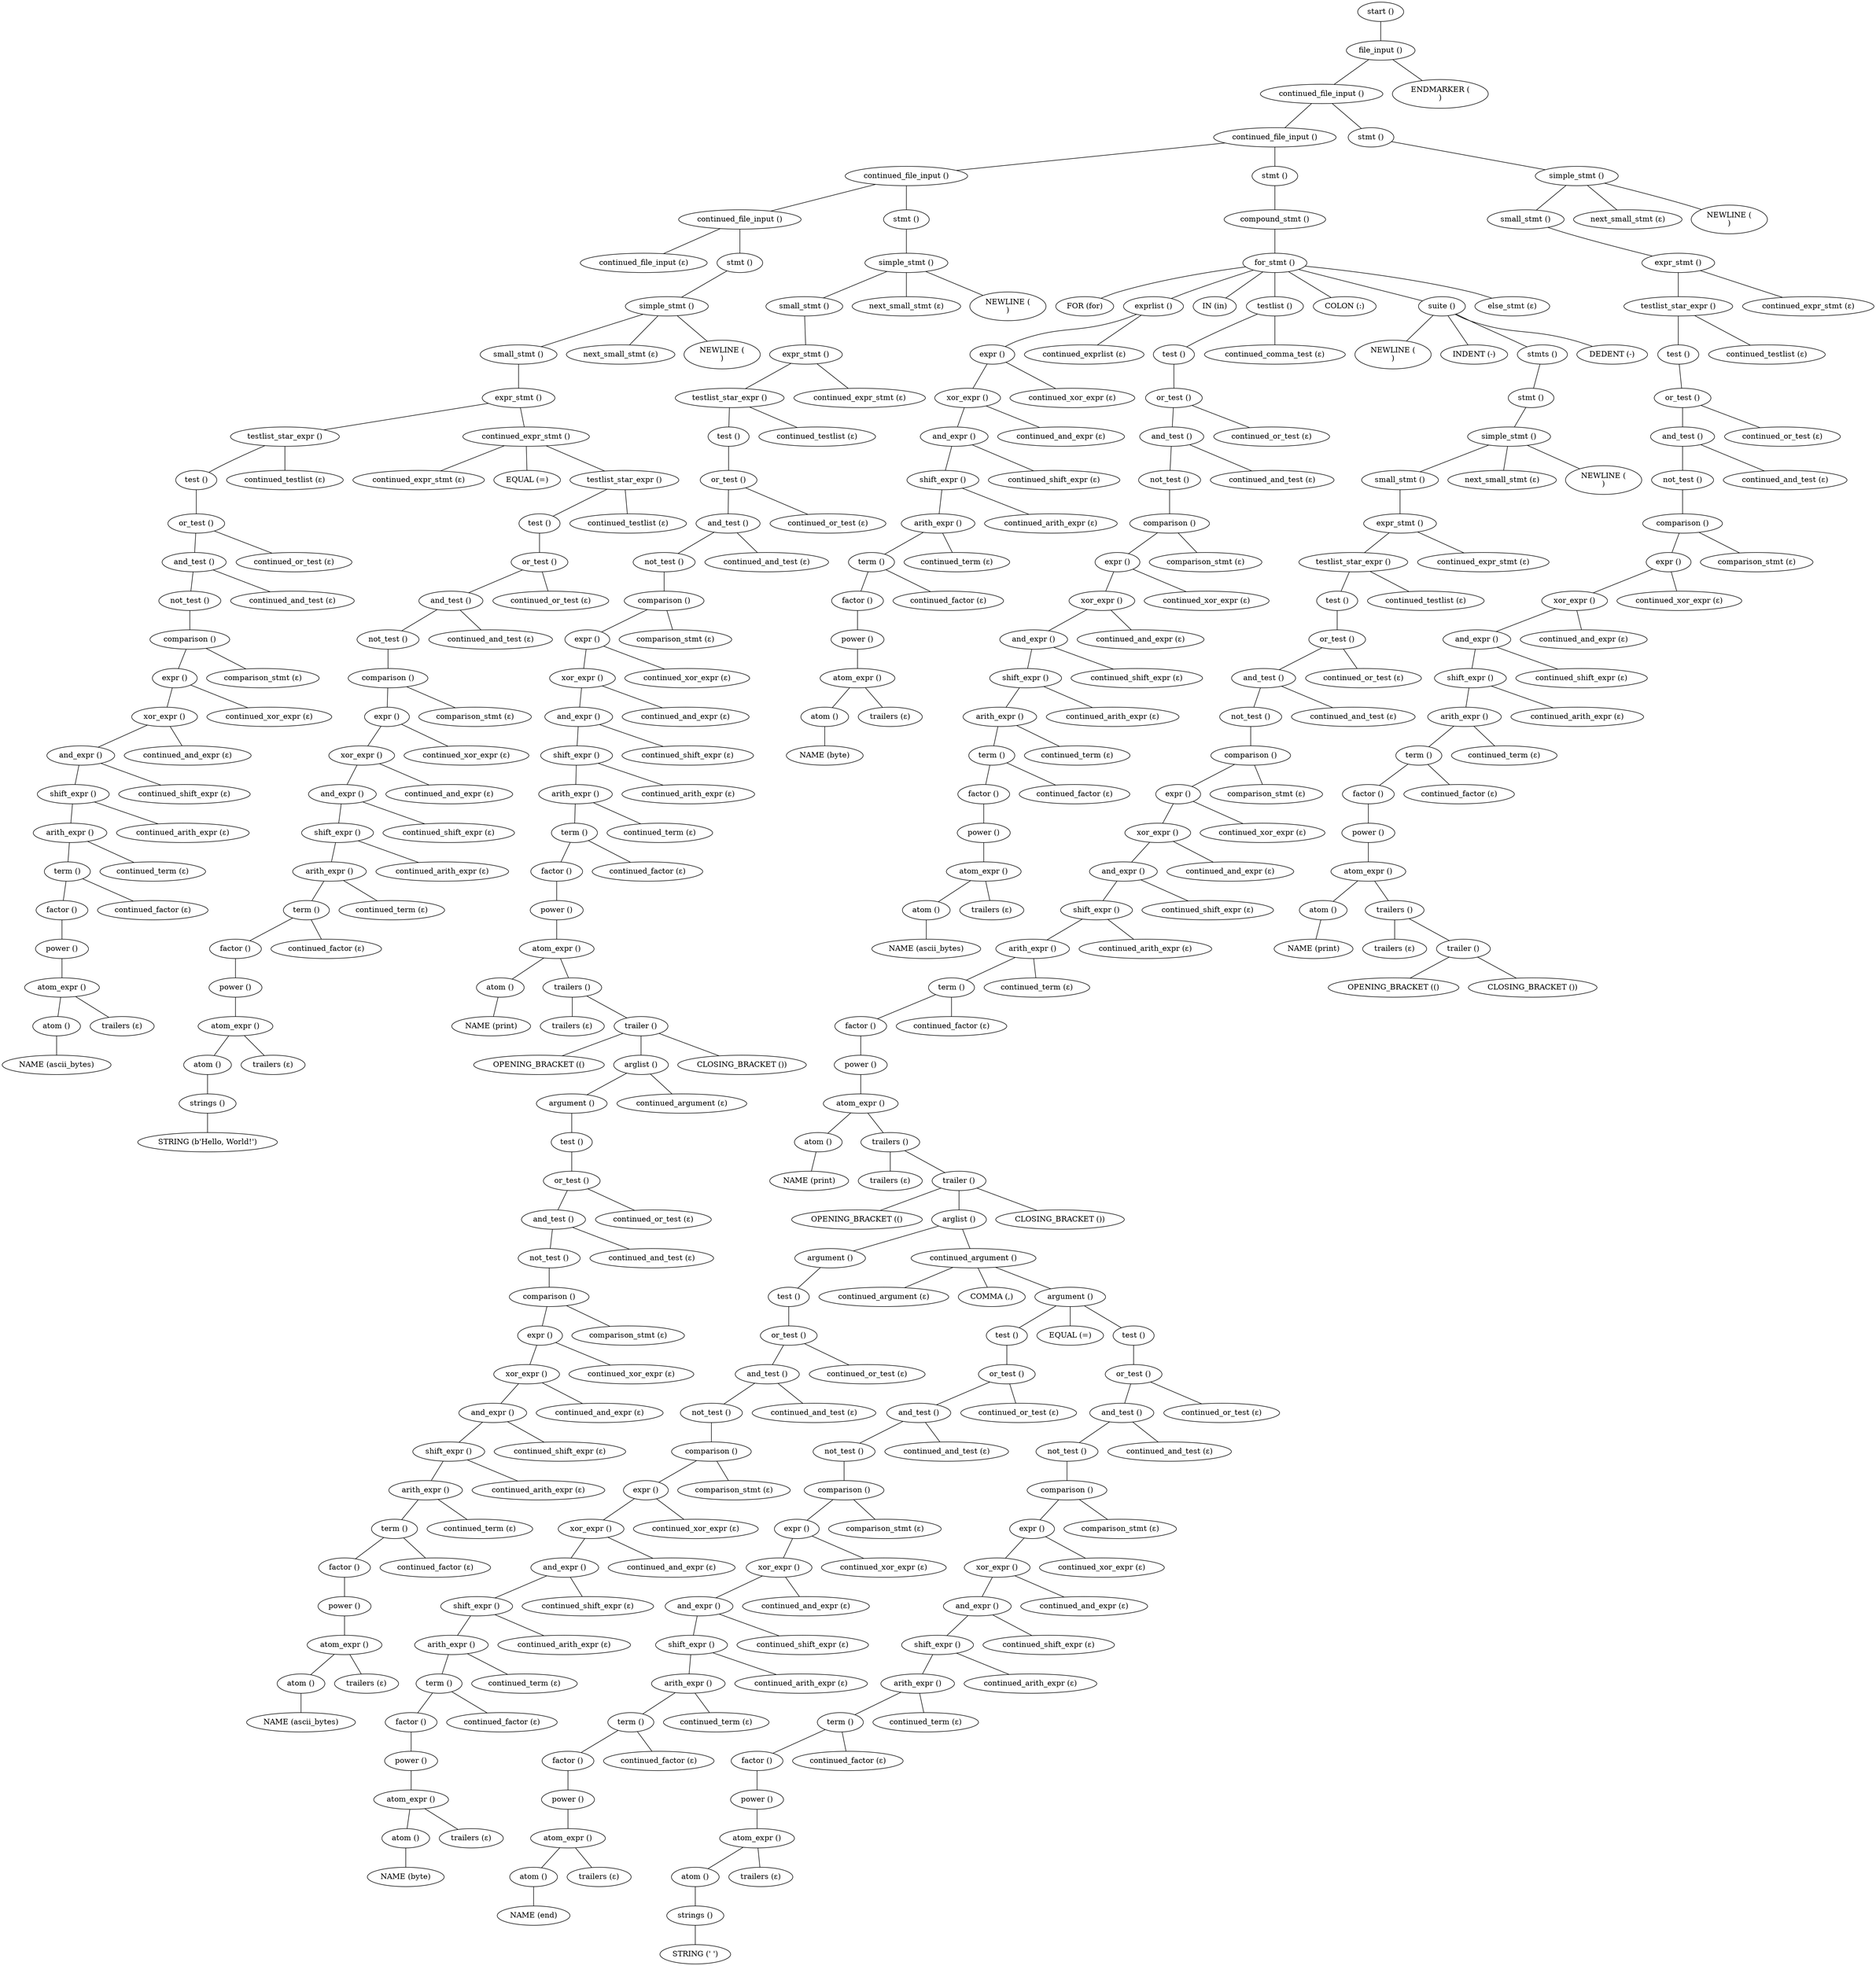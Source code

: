 Graph {
node1 [label="start ()"];
node2 [label="file_input ()"];
node3 [label="continued_file_input ()"];
node4 [label="continued_file_input ()"];
node5 [label="continued_file_input ()"];
node6 [label="continued_file_input ()"];
node7 [label="continued_file_input (ε)"];
node8 [label="stmt ()"];
node9 [label="simple_stmt ()"];
node10 [label="small_stmt ()"];
node11 [label="expr_stmt ()"];
node12 [label="testlist_star_expr ()"];
node13 [label="test ()"];
node14 [label="or_test ()"];
node15 [label="and_test ()"];
node16 [label="not_test ()"];
node17 [label="comparison ()"];
node18 [label="expr ()"];
node19 [label="xor_expr ()"];
node20 [label="and_expr ()"];
node21 [label="shift_expr ()"];
node22 [label="arith_expr ()"];
node23 [label="term ()"];
node24 [label="factor ()"];
node25 [label="power ()"];
node26 [label="atom_expr ()"];
node27 [label="atom ()"];
node28 [label="NAME (ascii_bytes)"];
node29 [label="trailers (ε)"];
node30 [label="continued_factor (ε)"];
node31 [label="continued_term (ε)"];
node32 [label="continued_arith_expr (ε)"];
node33 [label="continued_shift_expr (ε)"];
node34 [label="continued_and_expr (ε)"];
node35 [label="continued_xor_expr (ε)"];
node36 [label="comparison_stmt (ε)"];
node37 [label="continued_and_test (ε)"];
node38 [label="continued_or_test (ε)"];
node39 [label="continued_testlist (ε)"];
node40 [label="continued_expr_stmt ()"];
node41 [label="continued_expr_stmt (ε)"];
node42 [label="EQUAL (=)"];
node43 [label="testlist_star_expr ()"];
node44 [label="test ()"];
node45 [label="or_test ()"];
node46 [label="and_test ()"];
node47 [label="not_test ()"];
node48 [label="comparison ()"];
node49 [label="expr ()"];
node50 [label="xor_expr ()"];
node51 [label="and_expr ()"];
node52 [label="shift_expr ()"];
node53 [label="arith_expr ()"];
node54 [label="term ()"];
node55 [label="factor ()"];
node56 [label="power ()"];
node57 [label="atom_expr ()"];
node58 [label="atom ()"];
node59 [label="strings ()"];
node60 [label="STRING (b'Hello, World!')"];
node61 [label="trailers (ε)"];
node62 [label="continued_factor (ε)"];
node63 [label="continued_term (ε)"];
node64 [label="continued_arith_expr (ε)"];
node65 [label="continued_shift_expr (ε)"];
node66 [label="continued_and_expr (ε)"];
node67 [label="continued_xor_expr (ε)"];
node68 [label="comparison_stmt (ε)"];
node69 [label="continued_and_test (ε)"];
node70 [label="continued_or_test (ε)"];
node71 [label="continued_testlist (ε)"];
node72 [label="next_small_stmt (ε)"];
node73 [label="NEWLINE (
)"];
node74 [label="stmt ()"];
node75 [label="simple_stmt ()"];
node76 [label="small_stmt ()"];
node77 [label="expr_stmt ()"];
node78 [label="testlist_star_expr ()"];
node79 [label="test ()"];
node80 [label="or_test ()"];
node81 [label="and_test ()"];
node82 [label="not_test ()"];
node83 [label="comparison ()"];
node84 [label="expr ()"];
node85 [label="xor_expr ()"];
node86 [label="and_expr ()"];
node87 [label="shift_expr ()"];
node88 [label="arith_expr ()"];
node89 [label="term ()"];
node90 [label="factor ()"];
node91 [label="power ()"];
node92 [label="atom_expr ()"];
node93 [label="atom ()"];
node94 [label="NAME (print)"];
node95 [label="trailers ()"];
node96 [label="trailers (ε)"];
node97 [label="trailer ()"];
node98 [label="OPENING_BRACKET (()"];
node99 [label="arglist ()"];
node100 [label="argument ()"];
node101 [label="test ()"];
node102 [label="or_test ()"];
node103 [label="and_test ()"];
node104 [label="not_test ()"];
node105 [label="comparison ()"];
node106 [label="expr ()"];
node107 [label="xor_expr ()"];
node108 [label="and_expr ()"];
node109 [label="shift_expr ()"];
node110 [label="arith_expr ()"];
node111 [label="term ()"];
node112 [label="factor ()"];
node113 [label="power ()"];
node114 [label="atom_expr ()"];
node115 [label="atom ()"];
node116 [label="NAME (ascii_bytes)"];
node117 [label="trailers (ε)"];
node118 [label="continued_factor (ε)"];
node119 [label="continued_term (ε)"];
node120 [label="continued_arith_expr (ε)"];
node121 [label="continued_shift_expr (ε)"];
node122 [label="continued_and_expr (ε)"];
node123 [label="continued_xor_expr (ε)"];
node124 [label="comparison_stmt (ε)"];
node125 [label="continued_and_test (ε)"];
node126 [label="continued_or_test (ε)"];
node127 [label="continued_argument (ε)"];
node128 [label="CLOSING_BRACKET ())"];
node129 [label="continued_factor (ε)"];
node130 [label="continued_term (ε)"];
node131 [label="continued_arith_expr (ε)"];
node132 [label="continued_shift_expr (ε)"];
node133 [label="continued_and_expr (ε)"];
node134 [label="continued_xor_expr (ε)"];
node135 [label="comparison_stmt (ε)"];
node136 [label="continued_and_test (ε)"];
node137 [label="continued_or_test (ε)"];
node138 [label="continued_testlist (ε)"];
node139 [label="continued_expr_stmt (ε)"];
node140 [label="next_small_stmt (ε)"];
node141 [label="NEWLINE (
)"];
node142 [label="stmt ()"];
node143 [label="compound_stmt ()"];
node144 [label="for_stmt ()"];
node145 [label="FOR (for)"];
node146 [label="exprlist ()"];
node147 [label="expr ()"];
node148 [label="xor_expr ()"];
node149 [label="and_expr ()"];
node150 [label="shift_expr ()"];
node151 [label="arith_expr ()"];
node152 [label="term ()"];
node153 [label="factor ()"];
node154 [label="power ()"];
node155 [label="atom_expr ()"];
node156 [label="atom ()"];
node157 [label="NAME (byte)"];
node158 [label="trailers (ε)"];
node159 [label="continued_factor (ε)"];
node160 [label="continued_term (ε)"];
node161 [label="continued_arith_expr (ε)"];
node162 [label="continued_shift_expr (ε)"];
node163 [label="continued_and_expr (ε)"];
node164 [label="continued_xor_expr (ε)"];
node165 [label="continued_exprlist (ε)"];
node166 [label="IN (in)"];
node167 [label="testlist ()"];
node168 [label="test ()"];
node169 [label="or_test ()"];
node170 [label="and_test ()"];
node171 [label="not_test ()"];
node172 [label="comparison ()"];
node173 [label="expr ()"];
node174 [label="xor_expr ()"];
node175 [label="and_expr ()"];
node176 [label="shift_expr ()"];
node177 [label="arith_expr ()"];
node178 [label="term ()"];
node179 [label="factor ()"];
node180 [label="power ()"];
node181 [label="atom_expr ()"];
node182 [label="atom ()"];
node183 [label="NAME (ascii_bytes)"];
node184 [label="trailers (ε)"];
node185 [label="continued_factor (ε)"];
node186 [label="continued_term (ε)"];
node187 [label="continued_arith_expr (ε)"];
node188 [label="continued_shift_expr (ε)"];
node189 [label="continued_and_expr (ε)"];
node190 [label="continued_xor_expr (ε)"];
node191 [label="comparison_stmt (ε)"];
node192 [label="continued_and_test (ε)"];
node193 [label="continued_or_test (ε)"];
node194 [label="continued_comma_test (ε)"];
node195 [label="COLON (:)"];
node196 [label="suite ()"];
node197 [label="NEWLINE (
)"];
node198 [label="INDENT (-)"];
node199 [label="stmts ()"];
node200 [label="stmt ()"];
node201 [label="simple_stmt ()"];
node202 [label="small_stmt ()"];
node203 [label="expr_stmt ()"];
node204 [label="testlist_star_expr ()"];
node205 [label="test ()"];
node206 [label="or_test ()"];
node207 [label="and_test ()"];
node208 [label="not_test ()"];
node209 [label="comparison ()"];
node210 [label="expr ()"];
node211 [label="xor_expr ()"];
node212 [label="and_expr ()"];
node213 [label="shift_expr ()"];
node214 [label="arith_expr ()"];
node215 [label="term ()"];
node216 [label="factor ()"];
node217 [label="power ()"];
node218 [label="atom_expr ()"];
node219 [label="atom ()"];
node220 [label="NAME (print)"];
node221 [label="trailers ()"];
node222 [label="trailers (ε)"];
node223 [label="trailer ()"];
node224 [label="OPENING_BRACKET (()"];
node225 [label="arglist ()"];
node226 [label="argument ()"];
node227 [label="test ()"];
node228 [label="or_test ()"];
node229 [label="and_test ()"];
node230 [label="not_test ()"];
node231 [label="comparison ()"];
node232 [label="expr ()"];
node233 [label="xor_expr ()"];
node234 [label="and_expr ()"];
node235 [label="shift_expr ()"];
node236 [label="arith_expr ()"];
node237 [label="term ()"];
node238 [label="factor ()"];
node239 [label="power ()"];
node240 [label="atom_expr ()"];
node241 [label="atom ()"];
node242 [label="NAME (byte)"];
node243 [label="trailers (ε)"];
node244 [label="continued_factor (ε)"];
node245 [label="continued_term (ε)"];
node246 [label="continued_arith_expr (ε)"];
node247 [label="continued_shift_expr (ε)"];
node248 [label="continued_and_expr (ε)"];
node249 [label="continued_xor_expr (ε)"];
node250 [label="comparison_stmt (ε)"];
node251 [label="continued_and_test (ε)"];
node252 [label="continued_or_test (ε)"];
node253 [label="continued_argument ()"];
node254 [label="continued_argument (ε)"];
node255 [label="COMMA (,)"];
node256 [label="argument ()"];
node257 [label="test ()"];
node258 [label="or_test ()"];
node259 [label="and_test ()"];
node260 [label="not_test ()"];
node261 [label="comparison ()"];
node262 [label="expr ()"];
node263 [label="xor_expr ()"];
node264 [label="and_expr ()"];
node265 [label="shift_expr ()"];
node266 [label="arith_expr ()"];
node267 [label="term ()"];
node268 [label="factor ()"];
node269 [label="power ()"];
node270 [label="atom_expr ()"];
node271 [label="atom ()"];
node272 [label="NAME (end)"];
node273 [label="trailers (ε)"];
node274 [label="continued_factor (ε)"];
node275 [label="continued_term (ε)"];
node276 [label="continued_arith_expr (ε)"];
node277 [label="continued_shift_expr (ε)"];
node278 [label="continued_and_expr (ε)"];
node279 [label="continued_xor_expr (ε)"];
node280 [label="comparison_stmt (ε)"];
node281 [label="continued_and_test (ε)"];
node282 [label="continued_or_test (ε)"];
node283 [label="EQUAL (=)"];
node284 [label="test ()"];
node285 [label="or_test ()"];
node286 [label="and_test ()"];
node287 [label="not_test ()"];
node288 [label="comparison ()"];
node289 [label="expr ()"];
node290 [label="xor_expr ()"];
node291 [label="and_expr ()"];
node292 [label="shift_expr ()"];
node293 [label="arith_expr ()"];
node294 [label="term ()"];
node295 [label="factor ()"];
node296 [label="power ()"];
node297 [label="atom_expr ()"];
node298 [label="atom ()"];
node299 [label="strings ()"];
node300 [label="STRING (' ')"];
node301 [label="trailers (ε)"];
node302 [label="continued_factor (ε)"];
node303 [label="continued_term (ε)"];
node304 [label="continued_arith_expr (ε)"];
node305 [label="continued_shift_expr (ε)"];
node306 [label="continued_and_expr (ε)"];
node307 [label="continued_xor_expr (ε)"];
node308 [label="comparison_stmt (ε)"];
node309 [label="continued_and_test (ε)"];
node310 [label="continued_or_test (ε)"];
node311 [label="CLOSING_BRACKET ())"];
node312 [label="continued_factor (ε)"];
node313 [label="continued_term (ε)"];
node314 [label="continued_arith_expr (ε)"];
node315 [label="continued_shift_expr (ε)"];
node316 [label="continued_and_expr (ε)"];
node317 [label="continued_xor_expr (ε)"];
node318 [label="comparison_stmt (ε)"];
node319 [label="continued_and_test (ε)"];
node320 [label="continued_or_test (ε)"];
node321 [label="continued_testlist (ε)"];
node322 [label="continued_expr_stmt (ε)"];
node323 [label="next_small_stmt (ε)"];
node324 [label="NEWLINE (
)"];
node325 [label="DEDENT (-)"];
node326 [label="else_stmt (ε)"];
node327 [label="stmt ()"];
node328 [label="simple_stmt ()"];
node329 [label="small_stmt ()"];
node330 [label="expr_stmt ()"];
node331 [label="testlist_star_expr ()"];
node332 [label="test ()"];
node333 [label="or_test ()"];
node334 [label="and_test ()"];
node335 [label="not_test ()"];
node336 [label="comparison ()"];
node337 [label="expr ()"];
node338 [label="xor_expr ()"];
node339 [label="and_expr ()"];
node340 [label="shift_expr ()"];
node341 [label="arith_expr ()"];
node342 [label="term ()"];
node343 [label="factor ()"];
node344 [label="power ()"];
node345 [label="atom_expr ()"];
node346 [label="atom ()"];
node347 [label="NAME (print)"];
node348 [label="trailers ()"];
node349 [label="trailers (ε)"];
node350 [label="trailer ()"];
node351 [label="OPENING_BRACKET (()"];
node352 [label="CLOSING_BRACKET ())"];
node353 [label="continued_factor (ε)"];
node354 [label="continued_term (ε)"];
node355 [label="continued_arith_expr (ε)"];
node356 [label="continued_shift_expr (ε)"];
node357 [label="continued_and_expr (ε)"];
node358 [label="continued_xor_expr (ε)"];
node359 [label="comparison_stmt (ε)"];
node360 [label="continued_and_test (ε)"];
node361 [label="continued_or_test (ε)"];
node362 [label="continued_testlist (ε)"];
node363 [label="continued_expr_stmt (ε)"];
node364 [label="next_small_stmt (ε)"];
node365 [label="NEWLINE (
)"];
node366 [label="ENDMARKER (
)"];

node1 -- node2;
node2 -- node3;
node3 -- node4;
node4 -- node5;
node5 -- node6;
node6 -- node7;
node6 -- node8;
node8 -- node9;
node9 -- node10;
node10 -- node11;
node11 -- node12;
node12 -- node13;
node13 -- node14;
node14 -- node15;
node15 -- node16;
node16 -- node17;
node17 -- node18;
node18 -- node19;
node19 -- node20;
node20 -- node21;
node21 -- node22;
node22 -- node23;
node23 -- node24;
node24 -- node25;
node25 -- node26;
node26 -- node27;
node27 -- node28;
node26 -- node29;
node23 -- node30;
node22 -- node31;
node21 -- node32;
node20 -- node33;
node19 -- node34;
node18 -- node35;
node17 -- node36;
node15 -- node37;
node14 -- node38;
node12 -- node39;
node11 -- node40;
node40 -- node41;
node40 -- node42;
node40 -- node43;
node43 -- node44;
node44 -- node45;
node45 -- node46;
node46 -- node47;
node47 -- node48;
node48 -- node49;
node49 -- node50;
node50 -- node51;
node51 -- node52;
node52 -- node53;
node53 -- node54;
node54 -- node55;
node55 -- node56;
node56 -- node57;
node57 -- node58;
node58 -- node59;
node59 -- node60;
node57 -- node61;
node54 -- node62;
node53 -- node63;
node52 -- node64;
node51 -- node65;
node50 -- node66;
node49 -- node67;
node48 -- node68;
node46 -- node69;
node45 -- node70;
node43 -- node71;
node9 -- node72;
node9 -- node73;
node5 -- node74;
node74 -- node75;
node75 -- node76;
node76 -- node77;
node77 -- node78;
node78 -- node79;
node79 -- node80;
node80 -- node81;
node81 -- node82;
node82 -- node83;
node83 -- node84;
node84 -- node85;
node85 -- node86;
node86 -- node87;
node87 -- node88;
node88 -- node89;
node89 -- node90;
node90 -- node91;
node91 -- node92;
node92 -- node93;
node93 -- node94;
node92 -- node95;
node95 -- node96;
node95 -- node97;
node97 -- node98;
node97 -- node99;
node99 -- node100;
node100 -- node101;
node101 -- node102;
node102 -- node103;
node103 -- node104;
node104 -- node105;
node105 -- node106;
node106 -- node107;
node107 -- node108;
node108 -- node109;
node109 -- node110;
node110 -- node111;
node111 -- node112;
node112 -- node113;
node113 -- node114;
node114 -- node115;
node115 -- node116;
node114 -- node117;
node111 -- node118;
node110 -- node119;
node109 -- node120;
node108 -- node121;
node107 -- node122;
node106 -- node123;
node105 -- node124;
node103 -- node125;
node102 -- node126;
node99 -- node127;
node97 -- node128;
node89 -- node129;
node88 -- node130;
node87 -- node131;
node86 -- node132;
node85 -- node133;
node84 -- node134;
node83 -- node135;
node81 -- node136;
node80 -- node137;
node78 -- node138;
node77 -- node139;
node75 -- node140;
node75 -- node141;
node4 -- node142;
node142 -- node143;
node143 -- node144;
node144 -- node145;
node144 -- node146;
node146 -- node147;
node147 -- node148;
node148 -- node149;
node149 -- node150;
node150 -- node151;
node151 -- node152;
node152 -- node153;
node153 -- node154;
node154 -- node155;
node155 -- node156;
node156 -- node157;
node155 -- node158;
node152 -- node159;
node151 -- node160;
node150 -- node161;
node149 -- node162;
node148 -- node163;
node147 -- node164;
node146 -- node165;
node144 -- node166;
node144 -- node167;
node167 -- node168;
node168 -- node169;
node169 -- node170;
node170 -- node171;
node171 -- node172;
node172 -- node173;
node173 -- node174;
node174 -- node175;
node175 -- node176;
node176 -- node177;
node177 -- node178;
node178 -- node179;
node179 -- node180;
node180 -- node181;
node181 -- node182;
node182 -- node183;
node181 -- node184;
node178 -- node185;
node177 -- node186;
node176 -- node187;
node175 -- node188;
node174 -- node189;
node173 -- node190;
node172 -- node191;
node170 -- node192;
node169 -- node193;
node167 -- node194;
node144 -- node195;
node144 -- node196;
node196 -- node197;
node196 -- node198;
node196 -- node199;
node199 -- node200;
node200 -- node201;
node201 -- node202;
node202 -- node203;
node203 -- node204;
node204 -- node205;
node205 -- node206;
node206 -- node207;
node207 -- node208;
node208 -- node209;
node209 -- node210;
node210 -- node211;
node211 -- node212;
node212 -- node213;
node213 -- node214;
node214 -- node215;
node215 -- node216;
node216 -- node217;
node217 -- node218;
node218 -- node219;
node219 -- node220;
node218 -- node221;
node221 -- node222;
node221 -- node223;
node223 -- node224;
node223 -- node225;
node225 -- node226;
node226 -- node227;
node227 -- node228;
node228 -- node229;
node229 -- node230;
node230 -- node231;
node231 -- node232;
node232 -- node233;
node233 -- node234;
node234 -- node235;
node235 -- node236;
node236 -- node237;
node237 -- node238;
node238 -- node239;
node239 -- node240;
node240 -- node241;
node241 -- node242;
node240 -- node243;
node237 -- node244;
node236 -- node245;
node235 -- node246;
node234 -- node247;
node233 -- node248;
node232 -- node249;
node231 -- node250;
node229 -- node251;
node228 -- node252;
node225 -- node253;
node253 -- node254;
node253 -- node255;
node253 -- node256;
node256 -- node257;
node257 -- node258;
node258 -- node259;
node259 -- node260;
node260 -- node261;
node261 -- node262;
node262 -- node263;
node263 -- node264;
node264 -- node265;
node265 -- node266;
node266 -- node267;
node267 -- node268;
node268 -- node269;
node269 -- node270;
node270 -- node271;
node271 -- node272;
node270 -- node273;
node267 -- node274;
node266 -- node275;
node265 -- node276;
node264 -- node277;
node263 -- node278;
node262 -- node279;
node261 -- node280;
node259 -- node281;
node258 -- node282;
node256 -- node283;
node256 -- node284;
node284 -- node285;
node285 -- node286;
node286 -- node287;
node287 -- node288;
node288 -- node289;
node289 -- node290;
node290 -- node291;
node291 -- node292;
node292 -- node293;
node293 -- node294;
node294 -- node295;
node295 -- node296;
node296 -- node297;
node297 -- node298;
node298 -- node299;
node299 -- node300;
node297 -- node301;
node294 -- node302;
node293 -- node303;
node292 -- node304;
node291 -- node305;
node290 -- node306;
node289 -- node307;
node288 -- node308;
node286 -- node309;
node285 -- node310;
node223 -- node311;
node215 -- node312;
node214 -- node313;
node213 -- node314;
node212 -- node315;
node211 -- node316;
node210 -- node317;
node209 -- node318;
node207 -- node319;
node206 -- node320;
node204 -- node321;
node203 -- node322;
node201 -- node323;
node201 -- node324;
node196 -- node325;
node144 -- node326;
node3 -- node327;
node327 -- node328;
node328 -- node329;
node329 -- node330;
node330 -- node331;
node331 -- node332;
node332 -- node333;
node333 -- node334;
node334 -- node335;
node335 -- node336;
node336 -- node337;
node337 -- node338;
node338 -- node339;
node339 -- node340;
node340 -- node341;
node341 -- node342;
node342 -- node343;
node343 -- node344;
node344 -- node345;
node345 -- node346;
node346 -- node347;
node345 -- node348;
node348 -- node349;
node348 -- node350;
node350 -- node351;
node350 -- node352;
node342 -- node353;
node341 -- node354;
node340 -- node355;
node339 -- node356;
node338 -- node357;
node337 -- node358;
node336 -- node359;
node334 -- node360;
node333 -- node361;
node331 -- node362;
node330 -- node363;
node328 -- node364;
node328 -- node365;
node2 -- node366;

}
